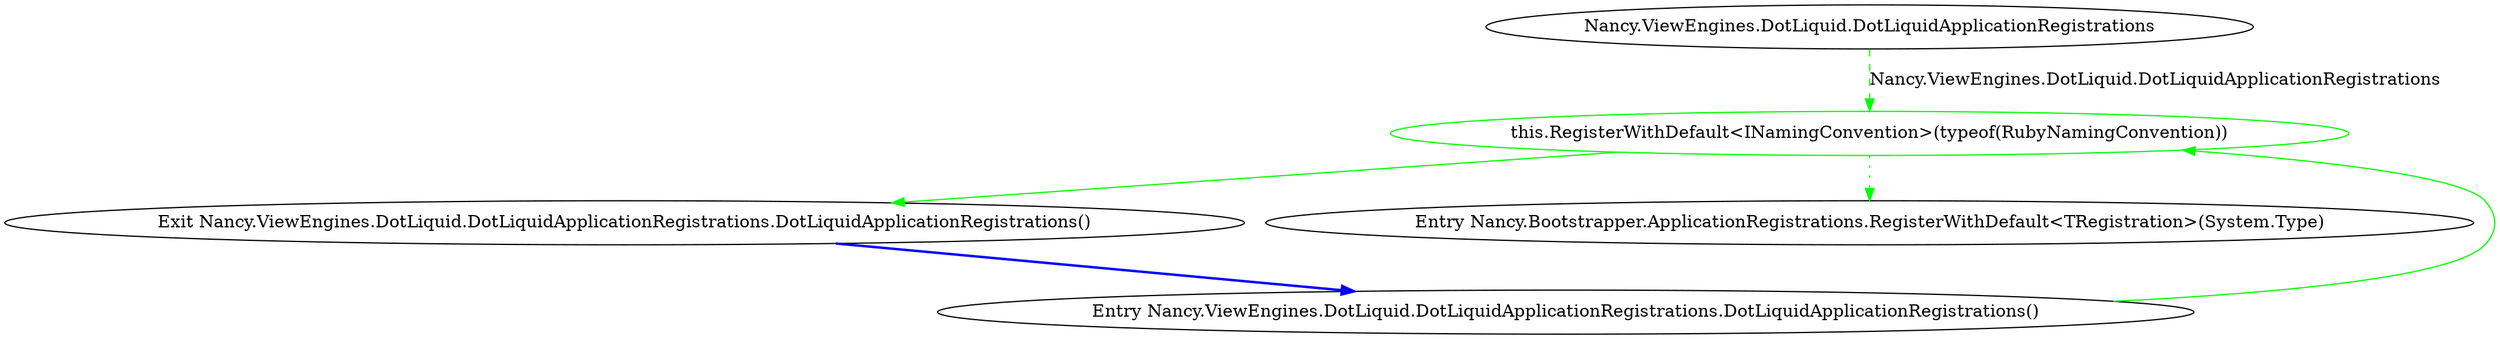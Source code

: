 digraph  {
d1 [label="this.RegisterWithDefault<INamingConvention>(typeof(RubyNamingConvention))", span="9-9", cluster="Nancy.ViewEngines.DotLiquid.DotLiquidApplicationRegistrations.DotLiquidApplicationRegistrations()", color=green, community=0];
d4 [label="Nancy.ViewEngines.DotLiquid.DotLiquidApplicationRegistrations", span=""];
d0 [label="Entry Nancy.ViewEngines.DotLiquid.DotLiquidApplicationRegistrations.DotLiquidApplicationRegistrations()", span="7-7", cluster="Nancy.ViewEngines.DotLiquid.DotLiquidApplicationRegistrations.DotLiquidApplicationRegistrations()"];
d2 [label="Exit Nancy.ViewEngines.DotLiquid.DotLiquidApplicationRegistrations.DotLiquidApplicationRegistrations()", span="7-7", cluster="Nancy.ViewEngines.DotLiquid.DotLiquidApplicationRegistrations.DotLiquidApplicationRegistrations()"];
d3 [label="Entry Nancy.Bootstrapper.ApplicationRegistrations.RegisterWithDefault<TRegistration>(System.Type)", span="94-94", cluster="Nancy.Bootstrapper.ApplicationRegistrations.RegisterWithDefault<TRegistration>(System.Type)"];
d1 -> d2  [key=0, style=solid, color=green];
d1 -> d3  [key=2, style=dotted, color=green];
d4 -> d1  [key=1, style=dashed, color=green, label="Nancy.ViewEngines.DotLiquid.DotLiquidApplicationRegistrations"];
d0 -> d1  [key=0, style=solid, color=green];
d2 -> d0  [key=0, style=bold, color=blue];
}

